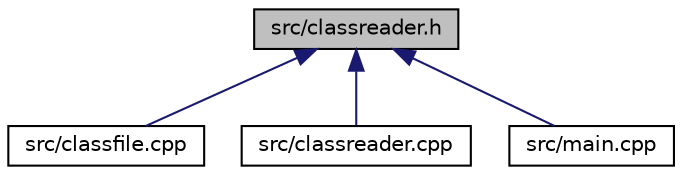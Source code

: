 digraph "src/classreader.h"
{
  bgcolor="transparent";
  edge [fontname="Helvetica",fontsize="10",labelfontname="Helvetica",labelfontsize="10"];
  node [fontname="Helvetica",fontsize="10",shape=record];
  Node15 [label="src/classreader.h",height=0.2,width=0.4,color="black", fillcolor="grey75", style="filled", fontcolor="black"];
  Node15 -> Node16 [dir="back",color="midnightblue",fontsize="10",style="solid"];
  Node16 [label="src/classfile.cpp",height=0.2,width=0.4,color="black",URL="$classfile_8cpp.html"];
  Node15 -> Node17 [dir="back",color="midnightblue",fontsize="10",style="solid"];
  Node17 [label="src/classreader.cpp",height=0.2,width=0.4,color="black",URL="$classreader_8cpp.html"];
  Node15 -> Node18 [dir="back",color="midnightblue",fontsize="10",style="solid"];
  Node18 [label="src/main.cpp",height=0.2,width=0.4,color="black",URL="$main_8cpp.html"];
}
